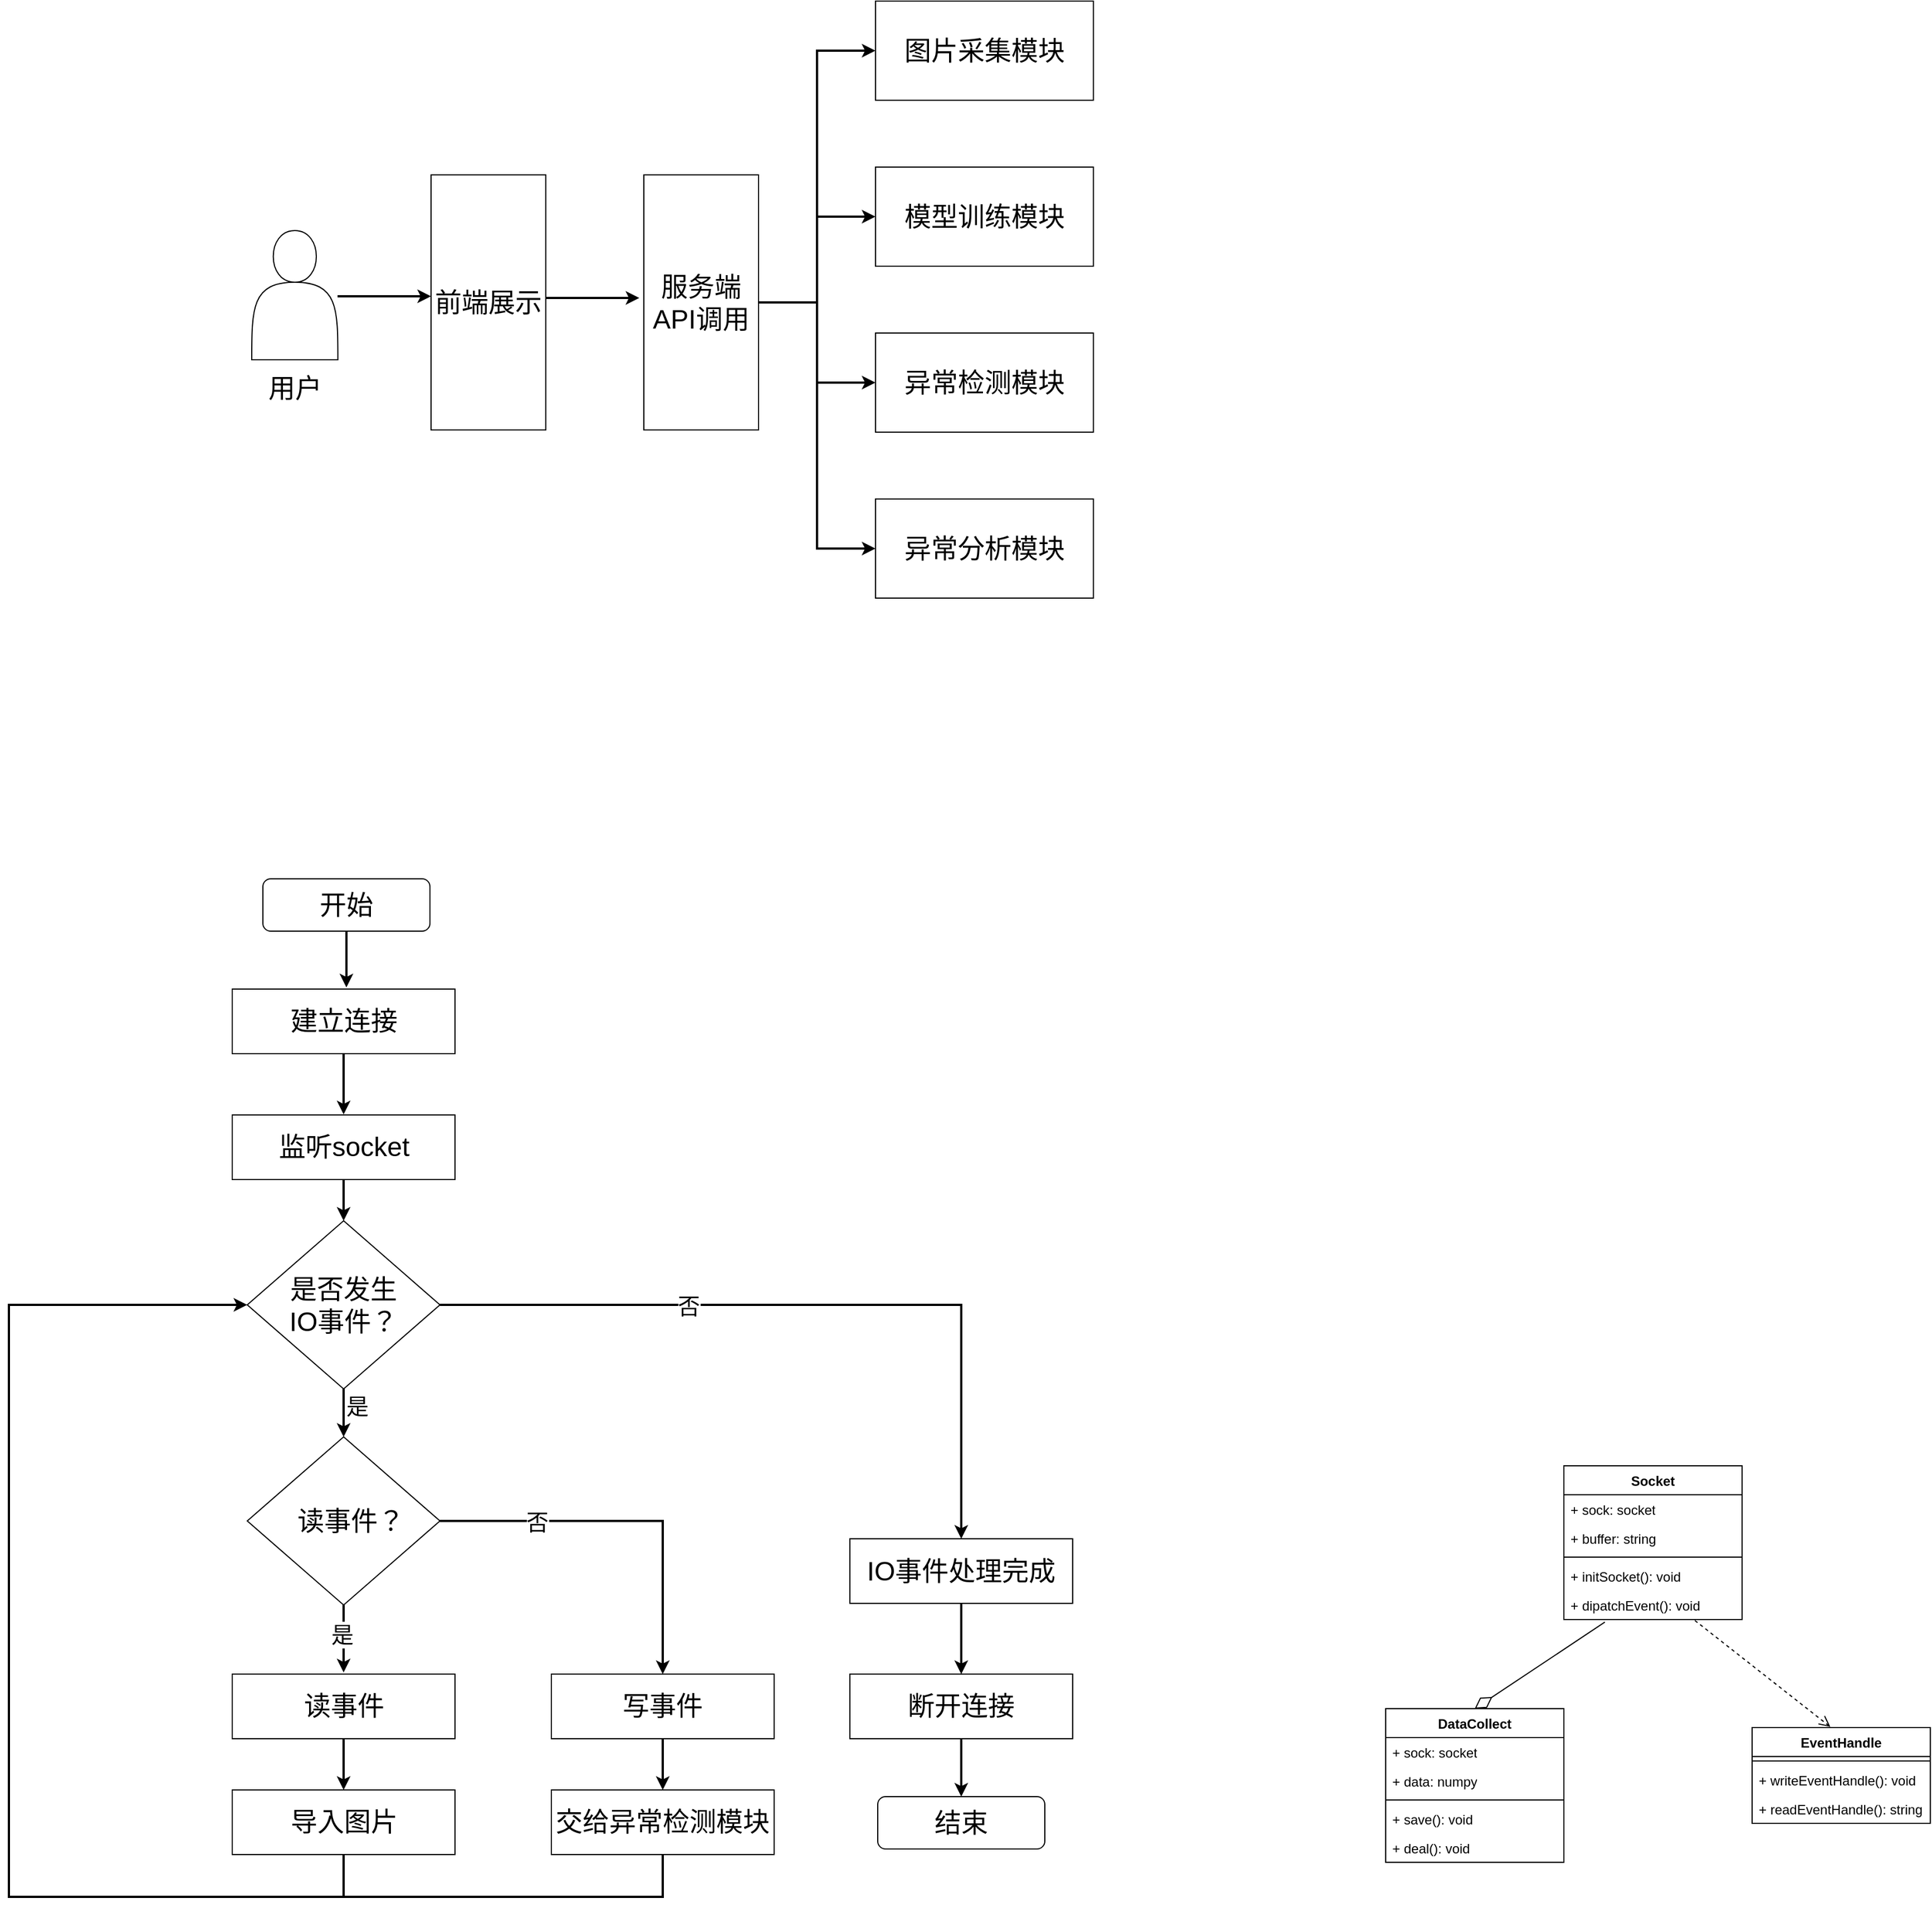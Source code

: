<mxfile version="23.0.2" type="github">
  <diagram name="第 1 页" id="oIgSJ-jCkEDPL_mwqBG6">
    <mxGraphModel dx="2043" dy="1081" grid="0" gridSize="10" guides="1" tooltips="1" connect="1" arrows="1" fold="1" page="0" pageScale="1" pageWidth="1169" pageHeight="827" math="0" shadow="0">
      <root>
        <mxCell id="0" />
        <mxCell id="1" parent="0" />
        <mxCell id="Z4AFo1DgdPZZFTQi7bNu-21" style="edgeStyle=orthogonalEdgeStyle;rounded=0;orthogonalLoop=1;jettySize=auto;html=1;strokeWidth=2;" parent="1" edge="1">
          <mxGeometry relative="1" as="geometry">
            <mxPoint x="547" y="373.5" as="targetPoint" />
            <mxPoint x="463" y="373.5" as="sourcePoint" />
          </mxGeometry>
        </mxCell>
        <mxCell id="Z4AFo1DgdPZZFTQi7bNu-3" value="&lt;font style=&quot;font-size: 24px;&quot;&gt;前端展示&lt;/font&gt;" style="rounded=0;whiteSpace=wrap;html=1;" parent="1" vertex="1">
          <mxGeometry x="360" y="263" width="103" height="229" as="geometry" />
        </mxCell>
        <mxCell id="Z4AFo1DgdPZZFTQi7bNu-22" style="edgeStyle=orthogonalEdgeStyle;rounded=0;orthogonalLoop=1;jettySize=auto;html=1;entryX=0.5;entryY=1;entryDx=0;entryDy=0;strokeWidth=2;" parent="1" source="Z4AFo1DgdPZZFTQi7bNu-5" target="Z4AFo1DgdPZZFTQi7bNu-6" edge="1">
          <mxGeometry relative="1" as="geometry" />
        </mxCell>
        <mxCell id="Z4AFo1DgdPZZFTQi7bNu-23" style="edgeStyle=orthogonalEdgeStyle;rounded=0;orthogonalLoop=1;jettySize=auto;html=1;entryX=0.5;entryY=1;entryDx=0;entryDy=0;strokeWidth=2;" parent="1" source="Z4AFo1DgdPZZFTQi7bNu-5" target="Z4AFo1DgdPZZFTQi7bNu-11" edge="1">
          <mxGeometry relative="1" as="geometry" />
        </mxCell>
        <mxCell id="Z4AFo1DgdPZZFTQi7bNu-24" style="edgeStyle=orthogonalEdgeStyle;rounded=0;orthogonalLoop=1;jettySize=auto;html=1;entryX=0.5;entryY=1;entryDx=0;entryDy=0;strokeWidth=2;" parent="1" source="Z4AFo1DgdPZZFTQi7bNu-5" target="Z4AFo1DgdPZZFTQi7bNu-14" edge="1">
          <mxGeometry relative="1" as="geometry" />
        </mxCell>
        <mxCell id="Z4AFo1DgdPZZFTQi7bNu-25" style="edgeStyle=orthogonalEdgeStyle;rounded=0;orthogonalLoop=1;jettySize=auto;html=1;entryX=0.5;entryY=1;entryDx=0;entryDy=0;strokeWidth=2;" parent="1" source="Z4AFo1DgdPZZFTQi7bNu-5" target="Z4AFo1DgdPZZFTQi7bNu-17" edge="1">
          <mxGeometry relative="1" as="geometry" />
        </mxCell>
        <mxCell id="Z4AFo1DgdPZZFTQi7bNu-5" value="&lt;font style=&quot;font-size: 24px;&quot;&gt;服务端API调用&lt;/font&gt;" style="rounded=0;whiteSpace=wrap;html=1;" parent="1" vertex="1">
          <mxGeometry x="551" y="263" width="103" height="229" as="geometry" />
        </mxCell>
        <mxCell id="Z4AFo1DgdPZZFTQi7bNu-8" value="" style="group" parent="1" vertex="1" connectable="0">
          <mxGeometry x="759" y="107" width="195.64" height="89" as="geometry" />
        </mxCell>
        <mxCell id="Z4AFo1DgdPZZFTQi7bNu-6" value="" style="rounded=0;whiteSpace=wrap;html=1;rotation=90;" parent="Z4AFo1DgdPZZFTQi7bNu-8" vertex="1">
          <mxGeometry x="53.32" y="-53.32" width="89" height="195.64" as="geometry" />
        </mxCell>
        <mxCell id="Z4AFo1DgdPZZFTQi7bNu-7" value="&lt;font style=&quot;font-size: 24px;&quot;&gt;图片采集模块&lt;/font&gt;" style="text;html=1;strokeColor=none;fillColor=none;align=center;verticalAlign=middle;whiteSpace=wrap;rounded=0;" parent="Z4AFo1DgdPZZFTQi7bNu-8" vertex="1">
          <mxGeometry x="10.82" y="25.5" width="174" height="38" as="geometry" />
        </mxCell>
        <mxCell id="Z4AFo1DgdPZZFTQi7bNu-9" value="" style="group;strokeWidth=2;" parent="1" vertex="1" connectable="0">
          <mxGeometry x="199" y="313" width="77.33" height="157" as="geometry" />
        </mxCell>
        <mxCell id="Z4AFo1DgdPZZFTQi7bNu-1" value="" style="shape=actor;whiteSpace=wrap;html=1;" parent="Z4AFo1DgdPZZFTQi7bNu-9" vertex="1">
          <mxGeometry width="77.33" height="116" as="geometry" />
        </mxCell>
        <mxCell id="Z4AFo1DgdPZZFTQi7bNu-2" value="&lt;font style=&quot;font-size: 24px;&quot;&gt;用户&lt;/font&gt;" style="text;html=1;strokeColor=none;fillColor=none;align=center;verticalAlign=middle;whiteSpace=wrap;rounded=0;" parent="Z4AFo1DgdPZZFTQi7bNu-9" vertex="1">
          <mxGeometry x="8.66" y="127" width="60" height="30" as="geometry" />
        </mxCell>
        <mxCell id="Z4AFo1DgdPZZFTQi7bNu-10" value="" style="group" parent="1" vertex="1" connectable="0">
          <mxGeometry x="759" y="256" width="195.64" height="89" as="geometry" />
        </mxCell>
        <mxCell id="Z4AFo1DgdPZZFTQi7bNu-11" value="" style="rounded=0;whiteSpace=wrap;html=1;rotation=90;" parent="Z4AFo1DgdPZZFTQi7bNu-10" vertex="1">
          <mxGeometry x="53.32" y="-53.32" width="89" height="195.64" as="geometry" />
        </mxCell>
        <mxCell id="Z4AFo1DgdPZZFTQi7bNu-12" value="&lt;span style=&quot;font-size: 24px;&quot;&gt;模型训练模块&lt;/span&gt;" style="text;html=1;strokeColor=none;fillColor=none;align=center;verticalAlign=middle;whiteSpace=wrap;rounded=0;" parent="Z4AFo1DgdPZZFTQi7bNu-10" vertex="1">
          <mxGeometry x="10.82" y="25.5" width="174" height="38" as="geometry" />
        </mxCell>
        <mxCell id="Z4AFo1DgdPZZFTQi7bNu-13" value="" style="group" parent="1" vertex="1" connectable="0">
          <mxGeometry x="759" y="405" width="195.64" height="89" as="geometry" />
        </mxCell>
        <mxCell id="Z4AFo1DgdPZZFTQi7bNu-14" value="" style="rounded=0;whiteSpace=wrap;html=1;rotation=90;" parent="Z4AFo1DgdPZZFTQi7bNu-13" vertex="1">
          <mxGeometry x="53.32" y="-53.32" width="89" height="195.64" as="geometry" />
        </mxCell>
        <mxCell id="Z4AFo1DgdPZZFTQi7bNu-15" value="&lt;font style=&quot;font-size: 24px;&quot;&gt;异常检测模块&lt;/font&gt;" style="text;html=1;strokeColor=none;fillColor=none;align=center;verticalAlign=middle;whiteSpace=wrap;rounded=0;" parent="Z4AFo1DgdPZZFTQi7bNu-13" vertex="1">
          <mxGeometry x="10.82" y="25.5" width="174" height="38" as="geometry" />
        </mxCell>
        <mxCell id="Z4AFo1DgdPZZFTQi7bNu-16" value="" style="group" parent="1" vertex="1" connectable="0">
          <mxGeometry x="759" y="554" width="195.64" height="89" as="geometry" />
        </mxCell>
        <mxCell id="Z4AFo1DgdPZZFTQi7bNu-17" value="" style="rounded=0;whiteSpace=wrap;html=1;rotation=90;" parent="Z4AFo1DgdPZZFTQi7bNu-16" vertex="1">
          <mxGeometry x="53.32" y="-53.32" width="89" height="195.64" as="geometry" />
        </mxCell>
        <mxCell id="Z4AFo1DgdPZZFTQi7bNu-18" value="&lt;font style=&quot;font-size: 24px;&quot;&gt;异常分析模块&lt;/font&gt;" style="text;html=1;strokeColor=none;fillColor=none;align=center;verticalAlign=middle;whiteSpace=wrap;rounded=0;" parent="Z4AFo1DgdPZZFTQi7bNu-16" vertex="1">
          <mxGeometry x="10.82" y="25.5" width="174" height="38" as="geometry" />
        </mxCell>
        <mxCell id="Z4AFo1DgdPZZFTQi7bNu-26" style="edgeStyle=orthogonalEdgeStyle;rounded=0;orthogonalLoop=1;jettySize=auto;html=1;strokeWidth=2;" parent="1" edge="1">
          <mxGeometry relative="1" as="geometry">
            <mxPoint x="360" y="372" as="targetPoint" />
            <mxPoint x="276" y="372" as="sourcePoint" />
          </mxGeometry>
        </mxCell>
        <mxCell id="a3Q9JlaJn4SBkysk_mds-16" style="edgeStyle=orthogonalEdgeStyle;rounded=0;orthogonalLoop=1;jettySize=auto;html=1;strokeWidth=2;" edge="1" parent="1" source="a3Q9JlaJn4SBkysk_mds-1">
          <mxGeometry relative="1" as="geometry">
            <mxPoint x="284" y="992.5" as="targetPoint" />
          </mxGeometry>
        </mxCell>
        <mxCell id="a3Q9JlaJn4SBkysk_mds-1" value="&lt;font style=&quot;font-size: 24px;&quot;&gt;开始&lt;/font&gt;" style="rounded=1;whiteSpace=wrap;html=1;" vertex="1" parent="1">
          <mxGeometry x="209" y="895" width="150" height="47" as="geometry" />
        </mxCell>
        <mxCell id="a3Q9JlaJn4SBkysk_mds-17" style="edgeStyle=orthogonalEdgeStyle;rounded=0;orthogonalLoop=1;jettySize=auto;html=1;strokeWidth=2;" edge="1" parent="1" source="a3Q9JlaJn4SBkysk_mds-2">
          <mxGeometry relative="1" as="geometry">
            <mxPoint x="281.5" y="1106.5" as="targetPoint" />
          </mxGeometry>
        </mxCell>
        <mxCell id="a3Q9JlaJn4SBkysk_mds-2" value="&lt;font style=&quot;font-size: 24px;&quot;&gt;建立连接&lt;/font&gt;" style="rounded=0;whiteSpace=wrap;html=1;" vertex="1" parent="1">
          <mxGeometry x="181.5" y="994" width="200" height="58" as="geometry" />
        </mxCell>
        <mxCell id="a3Q9JlaJn4SBkysk_mds-3" value="&lt;font style=&quot;font-size: 24px;&quot;&gt;监听socket&lt;/font&gt;" style="rounded=0;whiteSpace=wrap;html=1;" vertex="1" parent="1">
          <mxGeometry x="181.5" y="1107" width="200" height="58" as="geometry" />
        </mxCell>
        <mxCell id="a3Q9JlaJn4SBkysk_mds-21" style="edgeStyle=orthogonalEdgeStyle;rounded=0;orthogonalLoop=1;jettySize=auto;html=1;strokeWidth=2;" edge="1" parent="1" source="a3Q9JlaJn4SBkysk_mds-5" target="a3Q9JlaJn4SBkysk_mds-10">
          <mxGeometry relative="1" as="geometry" />
        </mxCell>
        <mxCell id="a3Q9JlaJn4SBkysk_mds-5" value="&lt;span style=&quot;font-size: 24px;&quot;&gt;读事件&lt;/span&gt;" style="rounded=0;whiteSpace=wrap;html=1;" vertex="1" parent="1">
          <mxGeometry x="181.5" y="1609" width="200" height="58" as="geometry" />
        </mxCell>
        <mxCell id="a3Q9JlaJn4SBkysk_mds-24" style="edgeStyle=orthogonalEdgeStyle;rounded=0;orthogonalLoop=1;jettySize=auto;html=1;entryX=0.5;entryY=0;entryDx=0;entryDy=0;strokeWidth=2;" edge="1" parent="1" source="a3Q9JlaJn4SBkysk_mds-8" target="a3Q9JlaJn4SBkysk_mds-13">
          <mxGeometry relative="1" as="geometry" />
        </mxCell>
        <mxCell id="a3Q9JlaJn4SBkysk_mds-34" value="&lt;font style=&quot;font-size: 20px;&quot;&gt;否&lt;/font&gt;" style="edgeLabel;html=1;align=center;verticalAlign=middle;resizable=0;points=[];" vertex="1" connectable="0" parent="a3Q9JlaJn4SBkysk_mds-24">
          <mxGeometry x="-0.343" relative="1" as="geometry">
            <mxPoint as="offset" />
          </mxGeometry>
        </mxCell>
        <mxCell id="a3Q9JlaJn4SBkysk_mds-8" value="&lt;font style=&quot;font-size: 24px;&quot;&gt;是否发生&lt;br&gt;IO事件？&lt;/font&gt;" style="strokeWidth=1;html=1;shape=mxgraph.flowchart.decision;whiteSpace=wrap;" vertex="1" parent="1">
          <mxGeometry x="195" y="1202" width="173" height="151" as="geometry" />
        </mxCell>
        <mxCell id="a3Q9JlaJn4SBkysk_mds-20" style="edgeStyle=orthogonalEdgeStyle;rounded=0;orthogonalLoop=1;jettySize=auto;html=1;strokeWidth=2;" edge="1" parent="1" source="a3Q9JlaJn4SBkysk_mds-9">
          <mxGeometry relative="1" as="geometry">
            <mxPoint x="281.5" y="1607.5" as="targetPoint" />
          </mxGeometry>
        </mxCell>
        <mxCell id="a3Q9JlaJn4SBkysk_mds-33" value="&lt;font style=&quot;font-size: 20px;&quot;&gt;是&lt;/font&gt;" style="edgeLabel;html=1;align=center;verticalAlign=middle;resizable=0;points=[];" vertex="1" connectable="0" parent="a3Q9JlaJn4SBkysk_mds-20">
          <mxGeometry x="-0.141" y="-2" relative="1" as="geometry">
            <mxPoint as="offset" />
          </mxGeometry>
        </mxCell>
        <mxCell id="a3Q9JlaJn4SBkysk_mds-22" style="edgeStyle=orthogonalEdgeStyle;rounded=0;orthogonalLoop=1;jettySize=auto;html=1;entryX=0.5;entryY=0;entryDx=0;entryDy=0;strokeWidth=2;" edge="1" parent="1" source="a3Q9JlaJn4SBkysk_mds-9" target="a3Q9JlaJn4SBkysk_mds-11">
          <mxGeometry relative="1" as="geometry" />
        </mxCell>
        <mxCell id="a3Q9JlaJn4SBkysk_mds-32" value="&lt;font style=&quot;font-size: 20px;&quot;&gt;否&lt;/font&gt;" style="edgeLabel;html=1;align=center;verticalAlign=middle;resizable=0;points=[];" vertex="1" connectable="0" parent="a3Q9JlaJn4SBkysk_mds-22">
          <mxGeometry x="-0.483" relative="1" as="geometry">
            <mxPoint as="offset" />
          </mxGeometry>
        </mxCell>
        <mxCell id="a3Q9JlaJn4SBkysk_mds-9" value="&lt;span style=&quot;font-size: 24px;&quot;&gt;&amp;nbsp; 读事件？&lt;/span&gt;" style="strokeWidth=1;html=1;shape=mxgraph.flowchart.decision;whiteSpace=wrap;" vertex="1" parent="1">
          <mxGeometry x="195" y="1396" width="173" height="151" as="geometry" />
        </mxCell>
        <mxCell id="a3Q9JlaJn4SBkysk_mds-10" value="&lt;span style=&quot;font-size: 24px;&quot;&gt;导入图片&lt;/span&gt;" style="rounded=0;whiteSpace=wrap;html=1;" vertex="1" parent="1">
          <mxGeometry x="181.5" y="1713" width="200" height="58" as="geometry" />
        </mxCell>
        <mxCell id="a3Q9JlaJn4SBkysk_mds-23" style="edgeStyle=orthogonalEdgeStyle;rounded=0;orthogonalLoop=1;jettySize=auto;html=1;entryX=0.5;entryY=0;entryDx=0;entryDy=0;strokeWidth=2;" edge="1" parent="1" source="a3Q9JlaJn4SBkysk_mds-11" target="a3Q9JlaJn4SBkysk_mds-12">
          <mxGeometry relative="1" as="geometry" />
        </mxCell>
        <mxCell id="a3Q9JlaJn4SBkysk_mds-11" value="&lt;span style=&quot;font-size: 24px;&quot;&gt;写事件&lt;/span&gt;" style="rounded=0;whiteSpace=wrap;html=1;" vertex="1" parent="1">
          <mxGeometry x="468" y="1609" width="200" height="58" as="geometry" />
        </mxCell>
        <mxCell id="a3Q9JlaJn4SBkysk_mds-29" style="edgeStyle=orthogonalEdgeStyle;rounded=0;orthogonalLoop=1;jettySize=auto;html=1;endArrow=none;endFill=0;strokeWidth=2;" edge="1" parent="1" source="a3Q9JlaJn4SBkysk_mds-12">
          <mxGeometry relative="1" as="geometry">
            <mxPoint x="282" y="1809" as="targetPoint" />
            <Array as="points">
              <mxPoint x="568" y="1809" />
              <mxPoint x="283" y="1809" />
            </Array>
          </mxGeometry>
        </mxCell>
        <mxCell id="a3Q9JlaJn4SBkysk_mds-12" value="&lt;span style=&quot;font-size: 24px;&quot;&gt;交给异常检测模块&lt;/span&gt;" style="rounded=0;whiteSpace=wrap;html=1;" vertex="1" parent="1">
          <mxGeometry x="468" y="1713" width="200" height="58" as="geometry" />
        </mxCell>
        <mxCell id="a3Q9JlaJn4SBkysk_mds-25" style="edgeStyle=orthogonalEdgeStyle;rounded=0;orthogonalLoop=1;jettySize=auto;html=1;strokeWidth=2;" edge="1" parent="1" source="a3Q9JlaJn4SBkysk_mds-13" target="a3Q9JlaJn4SBkysk_mds-14">
          <mxGeometry relative="1" as="geometry" />
        </mxCell>
        <mxCell id="a3Q9JlaJn4SBkysk_mds-13" value="&lt;span style=&quot;font-size: 24px;&quot;&gt;IO事件处理完成&lt;/span&gt;" style="rounded=0;whiteSpace=wrap;html=1;" vertex="1" parent="1">
          <mxGeometry x="736" y="1487.5" width="200" height="58" as="geometry" />
        </mxCell>
        <mxCell id="a3Q9JlaJn4SBkysk_mds-26" style="edgeStyle=orthogonalEdgeStyle;rounded=0;orthogonalLoop=1;jettySize=auto;html=1;strokeWidth=2;" edge="1" parent="1" source="a3Q9JlaJn4SBkysk_mds-14" target="a3Q9JlaJn4SBkysk_mds-15">
          <mxGeometry relative="1" as="geometry" />
        </mxCell>
        <mxCell id="a3Q9JlaJn4SBkysk_mds-14" value="&lt;span style=&quot;font-size: 24px;&quot;&gt;断开连接&lt;/span&gt;" style="rounded=0;whiteSpace=wrap;html=1;" vertex="1" parent="1">
          <mxGeometry x="736" y="1609" width="200" height="58" as="geometry" />
        </mxCell>
        <mxCell id="a3Q9JlaJn4SBkysk_mds-15" value="&lt;font style=&quot;font-size: 24px;&quot;&gt;结束&lt;/font&gt;" style="rounded=1;whiteSpace=wrap;html=1;" vertex="1" parent="1">
          <mxGeometry x="761" y="1719" width="150" height="47" as="geometry" />
        </mxCell>
        <mxCell id="a3Q9JlaJn4SBkysk_mds-18" style="edgeStyle=orthogonalEdgeStyle;rounded=0;orthogonalLoop=1;jettySize=auto;html=1;entryX=0.5;entryY=0;entryDx=0;entryDy=0;entryPerimeter=0;strokeWidth=2;" edge="1" parent="1" source="a3Q9JlaJn4SBkysk_mds-3" target="a3Q9JlaJn4SBkysk_mds-8">
          <mxGeometry relative="1" as="geometry" />
        </mxCell>
        <mxCell id="a3Q9JlaJn4SBkysk_mds-19" style="edgeStyle=orthogonalEdgeStyle;rounded=0;orthogonalLoop=1;jettySize=auto;html=1;entryX=0.5;entryY=0;entryDx=0;entryDy=0;entryPerimeter=0;strokeWidth=2;" edge="1" parent="1" source="a3Q9JlaJn4SBkysk_mds-8" target="a3Q9JlaJn4SBkysk_mds-9">
          <mxGeometry relative="1" as="geometry" />
        </mxCell>
        <mxCell id="a3Q9JlaJn4SBkysk_mds-27" style="edgeStyle=orthogonalEdgeStyle;rounded=0;orthogonalLoop=1;jettySize=auto;html=1;entryX=0;entryY=0.5;entryDx=0;entryDy=0;entryPerimeter=0;strokeWidth=2;" edge="1" parent="1" source="a3Q9JlaJn4SBkysk_mds-10" target="a3Q9JlaJn4SBkysk_mds-8">
          <mxGeometry relative="1" as="geometry">
            <Array as="points">
              <mxPoint x="282" y="1809" />
              <mxPoint x="-19" y="1809" />
              <mxPoint x="-19" y="1278" />
            </Array>
          </mxGeometry>
        </mxCell>
        <mxCell id="a3Q9JlaJn4SBkysk_mds-31" value="&lt;font style=&quot;font-size: 20px;&quot;&gt;是&lt;/font&gt;" style="text;html=1;strokeColor=none;fillColor=none;align=center;verticalAlign=middle;whiteSpace=wrap;rounded=0;" vertex="1" parent="1">
          <mxGeometry x="264" y="1353" width="60" height="30" as="geometry" />
        </mxCell>
        <mxCell id="a3Q9JlaJn4SBkysk_mds-50" value="Socket" style="swimlane;fontStyle=1;align=center;verticalAlign=top;childLayout=stackLayout;horizontal=1;startSize=26;horizontalStack=0;resizeParent=1;resizeParentMax=0;resizeLast=0;collapsible=1;marginBottom=0;whiteSpace=wrap;html=1;" vertex="1" parent="1">
          <mxGeometry x="1377" y="1422" width="160" height="138" as="geometry">
            <mxRectangle x="1179" y="1234" width="74" height="26" as="alternateBounds" />
          </mxGeometry>
        </mxCell>
        <mxCell id="a3Q9JlaJn4SBkysk_mds-51" value="+ sock: socket" style="text;strokeColor=none;fillColor=none;align=left;verticalAlign=top;spacingLeft=4;spacingRight=4;overflow=hidden;rotatable=0;points=[[0,0.5],[1,0.5]];portConstraint=eastwest;whiteSpace=wrap;html=1;" vertex="1" parent="a3Q9JlaJn4SBkysk_mds-50">
          <mxGeometry y="26" width="160" height="26" as="geometry" />
        </mxCell>
        <mxCell id="a3Q9JlaJn4SBkysk_mds-65" value="&lt;span style=&quot;color: rgb(0, 0, 0); font-family: Helvetica; font-size: 12px; font-style: normal; font-variant-ligatures: normal; font-variant-caps: normal; font-weight: 400; letter-spacing: normal; orphans: 2; text-align: left; text-indent: 0px; text-transform: none; widows: 2; word-spacing: 0px; -webkit-text-stroke-width: 0px; background-color: rgb(255, 255, 255); text-decoration-thickness: initial; text-decoration-style: initial; text-decoration-color: initial; float: none; display: inline !important;&quot;&gt;+ buffer: string&amp;nbsp;&lt;/span&gt;" style="text;strokeColor=none;fillColor=none;align=left;verticalAlign=top;spacingLeft=4;spacingRight=4;overflow=hidden;rotatable=0;points=[[0,0.5],[1,0.5]];portConstraint=eastwest;whiteSpace=wrap;html=1;" vertex="1" parent="a3Q9JlaJn4SBkysk_mds-50">
          <mxGeometry y="52" width="160" height="26" as="geometry" />
        </mxCell>
        <mxCell id="a3Q9JlaJn4SBkysk_mds-52" value="" style="line;strokeWidth=1;fillColor=none;align=left;verticalAlign=middle;spacingTop=-1;spacingLeft=3;spacingRight=3;rotatable=0;labelPosition=right;points=[];portConstraint=eastwest;strokeColor=inherit;" vertex="1" parent="a3Q9JlaJn4SBkysk_mds-50">
          <mxGeometry y="78" width="160" height="8" as="geometry" />
        </mxCell>
        <mxCell id="a3Q9JlaJn4SBkysk_mds-53" value="+ initSocket(): void" style="text;strokeColor=none;fillColor=none;align=left;verticalAlign=top;spacingLeft=4;spacingRight=4;overflow=hidden;rotatable=0;points=[[0,0.5],[1,0.5]];portConstraint=eastwest;whiteSpace=wrap;html=1;" vertex="1" parent="a3Q9JlaJn4SBkysk_mds-50">
          <mxGeometry y="86" width="160" height="26" as="geometry" />
        </mxCell>
        <mxCell id="a3Q9JlaJn4SBkysk_mds-66" value="+ dipatchEvent(): void" style="text;strokeColor=none;fillColor=none;align=left;verticalAlign=top;spacingLeft=4;spacingRight=4;overflow=hidden;rotatable=0;points=[[0,0.5],[1,0.5]];portConstraint=eastwest;whiteSpace=wrap;html=1;" vertex="1" parent="a3Q9JlaJn4SBkysk_mds-50">
          <mxGeometry y="112" width="160" height="26" as="geometry" />
        </mxCell>
        <mxCell id="a3Q9JlaJn4SBkysk_mds-55" value="DataCollect" style="swimlane;fontStyle=1;align=center;verticalAlign=top;childLayout=stackLayout;horizontal=1;startSize=26;horizontalStack=0;resizeParent=1;resizeParentMax=0;resizeLast=0;collapsible=1;marginBottom=0;whiteSpace=wrap;html=1;" vertex="1" parent="1">
          <mxGeometry x="1217" y="1640" width="160" height="138" as="geometry" />
        </mxCell>
        <mxCell id="a3Q9JlaJn4SBkysk_mds-56" value="+ sock: socket" style="text;strokeColor=none;fillColor=none;align=left;verticalAlign=top;spacingLeft=4;spacingRight=4;overflow=hidden;rotatable=0;points=[[0,0.5],[1,0.5]];portConstraint=eastwest;whiteSpace=wrap;html=1;" vertex="1" parent="a3Q9JlaJn4SBkysk_mds-55">
          <mxGeometry y="26" width="160" height="26" as="geometry" />
        </mxCell>
        <mxCell id="a3Q9JlaJn4SBkysk_mds-68" value="&lt;span style=&quot;color: rgb(0, 0, 0); font-family: Helvetica; font-size: 12px; font-style: normal; font-variant-ligatures: normal; font-variant-caps: normal; font-weight: 400; letter-spacing: normal; orphans: 2; text-align: left; text-indent: 0px; text-transform: none; widows: 2; word-spacing: 0px; -webkit-text-stroke-width: 0px; background-color: rgb(255, 255, 255); text-decoration-thickness: initial; text-decoration-style: initial; text-decoration-color: initial; float: none; display: inline !important;&quot;&gt;+ data: numpy&lt;/span&gt;" style="text;strokeColor=none;fillColor=none;align=left;verticalAlign=top;spacingLeft=4;spacingRight=4;overflow=hidden;rotatable=0;points=[[0,0.5],[1,0.5]];portConstraint=eastwest;whiteSpace=wrap;html=1;" vertex="1" parent="a3Q9JlaJn4SBkysk_mds-55">
          <mxGeometry y="52" width="160" height="26" as="geometry" />
        </mxCell>
        <mxCell id="a3Q9JlaJn4SBkysk_mds-57" value="" style="line;strokeWidth=1;fillColor=none;align=left;verticalAlign=middle;spacingTop=-1;spacingLeft=3;spacingRight=3;rotatable=0;labelPosition=right;points=[];portConstraint=eastwest;strokeColor=inherit;" vertex="1" parent="a3Q9JlaJn4SBkysk_mds-55">
          <mxGeometry y="78" width="160" height="8" as="geometry" />
        </mxCell>
        <mxCell id="a3Q9JlaJn4SBkysk_mds-58" value="+ save(): void" style="text;strokeColor=none;fillColor=none;align=left;verticalAlign=top;spacingLeft=4;spacingRight=4;overflow=hidden;rotatable=0;points=[[0,0.5],[1,0.5]];portConstraint=eastwest;whiteSpace=wrap;html=1;" vertex="1" parent="a3Q9JlaJn4SBkysk_mds-55">
          <mxGeometry y="86" width="160" height="26" as="geometry" />
        </mxCell>
        <mxCell id="a3Q9JlaJn4SBkysk_mds-69" value="&lt;span style=&quot;color: rgb(0, 0, 0); font-family: Helvetica; font-size: 12px; font-style: normal; font-variant-ligatures: normal; font-variant-caps: normal; font-weight: 400; letter-spacing: normal; orphans: 2; text-align: left; text-indent: 0px; text-transform: none; widows: 2; word-spacing: 0px; -webkit-text-stroke-width: 0px; background-color: rgb(255, 255, 255); text-decoration-thickness: initial; text-decoration-style: initial; text-decoration-color: initial; float: none; display: inline !important;&quot;&gt;+ deal(): void&lt;/span&gt;" style="text;strokeColor=none;fillColor=none;align=left;verticalAlign=top;spacingLeft=4;spacingRight=4;overflow=hidden;rotatable=0;points=[[0,0.5],[1,0.5]];portConstraint=eastwest;whiteSpace=wrap;html=1;" vertex="1" parent="a3Q9JlaJn4SBkysk_mds-55">
          <mxGeometry y="112" width="160" height="26" as="geometry" />
        </mxCell>
        <mxCell id="a3Q9JlaJn4SBkysk_mds-59" value="EventHandle" style="swimlane;fontStyle=1;align=center;verticalAlign=top;childLayout=stackLayout;horizontal=1;startSize=26;horizontalStack=0;resizeParent=1;resizeParentMax=0;resizeLast=0;collapsible=1;marginBottom=0;whiteSpace=wrap;html=1;" vertex="1" parent="1">
          <mxGeometry x="1546" y="1657" width="160" height="86" as="geometry" />
        </mxCell>
        <mxCell id="a3Q9JlaJn4SBkysk_mds-61" value="" style="line;strokeWidth=1;fillColor=none;align=left;verticalAlign=middle;spacingTop=-1;spacingLeft=3;spacingRight=3;rotatable=0;labelPosition=right;points=[];portConstraint=eastwest;strokeColor=inherit;" vertex="1" parent="a3Q9JlaJn4SBkysk_mds-59">
          <mxGeometry y="26" width="160" height="8" as="geometry" />
        </mxCell>
        <mxCell id="a3Q9JlaJn4SBkysk_mds-62" value="+ writeEventHandle(): void" style="text;strokeColor=none;fillColor=none;align=left;verticalAlign=top;spacingLeft=4;spacingRight=4;overflow=hidden;rotatable=0;points=[[0,0.5],[1,0.5]];portConstraint=eastwest;whiteSpace=wrap;html=1;" vertex="1" parent="a3Q9JlaJn4SBkysk_mds-59">
          <mxGeometry y="34" width="160" height="26" as="geometry" />
        </mxCell>
        <mxCell id="a3Q9JlaJn4SBkysk_mds-67" value="&lt;span style=&quot;color: rgb(0, 0, 0); font-family: Helvetica; font-size: 12px; font-style: normal; font-variant-ligatures: normal; font-variant-caps: normal; font-weight: 400; letter-spacing: normal; orphans: 2; text-align: left; text-indent: 0px; text-transform: none; widows: 2; word-spacing: 0px; -webkit-text-stroke-width: 0px; background-color: rgb(255, 255, 255); text-decoration-thickness: initial; text-decoration-style: initial; text-decoration-color: initial; float: none; display: inline !important;&quot;&gt;+ readEventHandle(): string&lt;/span&gt;" style="text;strokeColor=none;fillColor=none;align=left;verticalAlign=top;spacingLeft=4;spacingRight=4;overflow=hidden;rotatable=0;points=[[0,0.5],[1,0.5]];portConstraint=eastwest;whiteSpace=wrap;html=1;" vertex="1" parent="a3Q9JlaJn4SBkysk_mds-59">
          <mxGeometry y="60" width="160" height="26" as="geometry" />
        </mxCell>
        <mxCell id="a3Q9JlaJn4SBkysk_mds-71" style="rounded=0;orthogonalLoop=1;jettySize=auto;html=1;entryX=0.5;entryY=0;entryDx=0;entryDy=0;endArrow=diamondThin;endFill=0;endSize=16;exitX=0.23;exitY=1.09;exitDx=0;exitDy=0;exitPerimeter=0;" edge="1" parent="1" source="a3Q9JlaJn4SBkysk_mds-66" target="a3Q9JlaJn4SBkysk_mds-55">
          <mxGeometry relative="1" as="geometry" />
        </mxCell>
        <mxCell id="a3Q9JlaJn4SBkysk_mds-72" style="rounded=0;orthogonalLoop=1;jettySize=auto;html=1;endSize=8;endArrow=open;endFill=0;dashed=1;exitX=0.735;exitY=1.033;exitDx=0;exitDy=0;exitPerimeter=0;entryX=0.439;entryY=-0.007;entryDx=0;entryDy=0;entryPerimeter=0;" edge="1" parent="1" source="a3Q9JlaJn4SBkysk_mds-66" target="a3Q9JlaJn4SBkysk_mds-59">
          <mxGeometry relative="1" as="geometry">
            <mxPoint x="1650" y="1669" as="targetPoint" />
          </mxGeometry>
        </mxCell>
      </root>
    </mxGraphModel>
  </diagram>
</mxfile>
